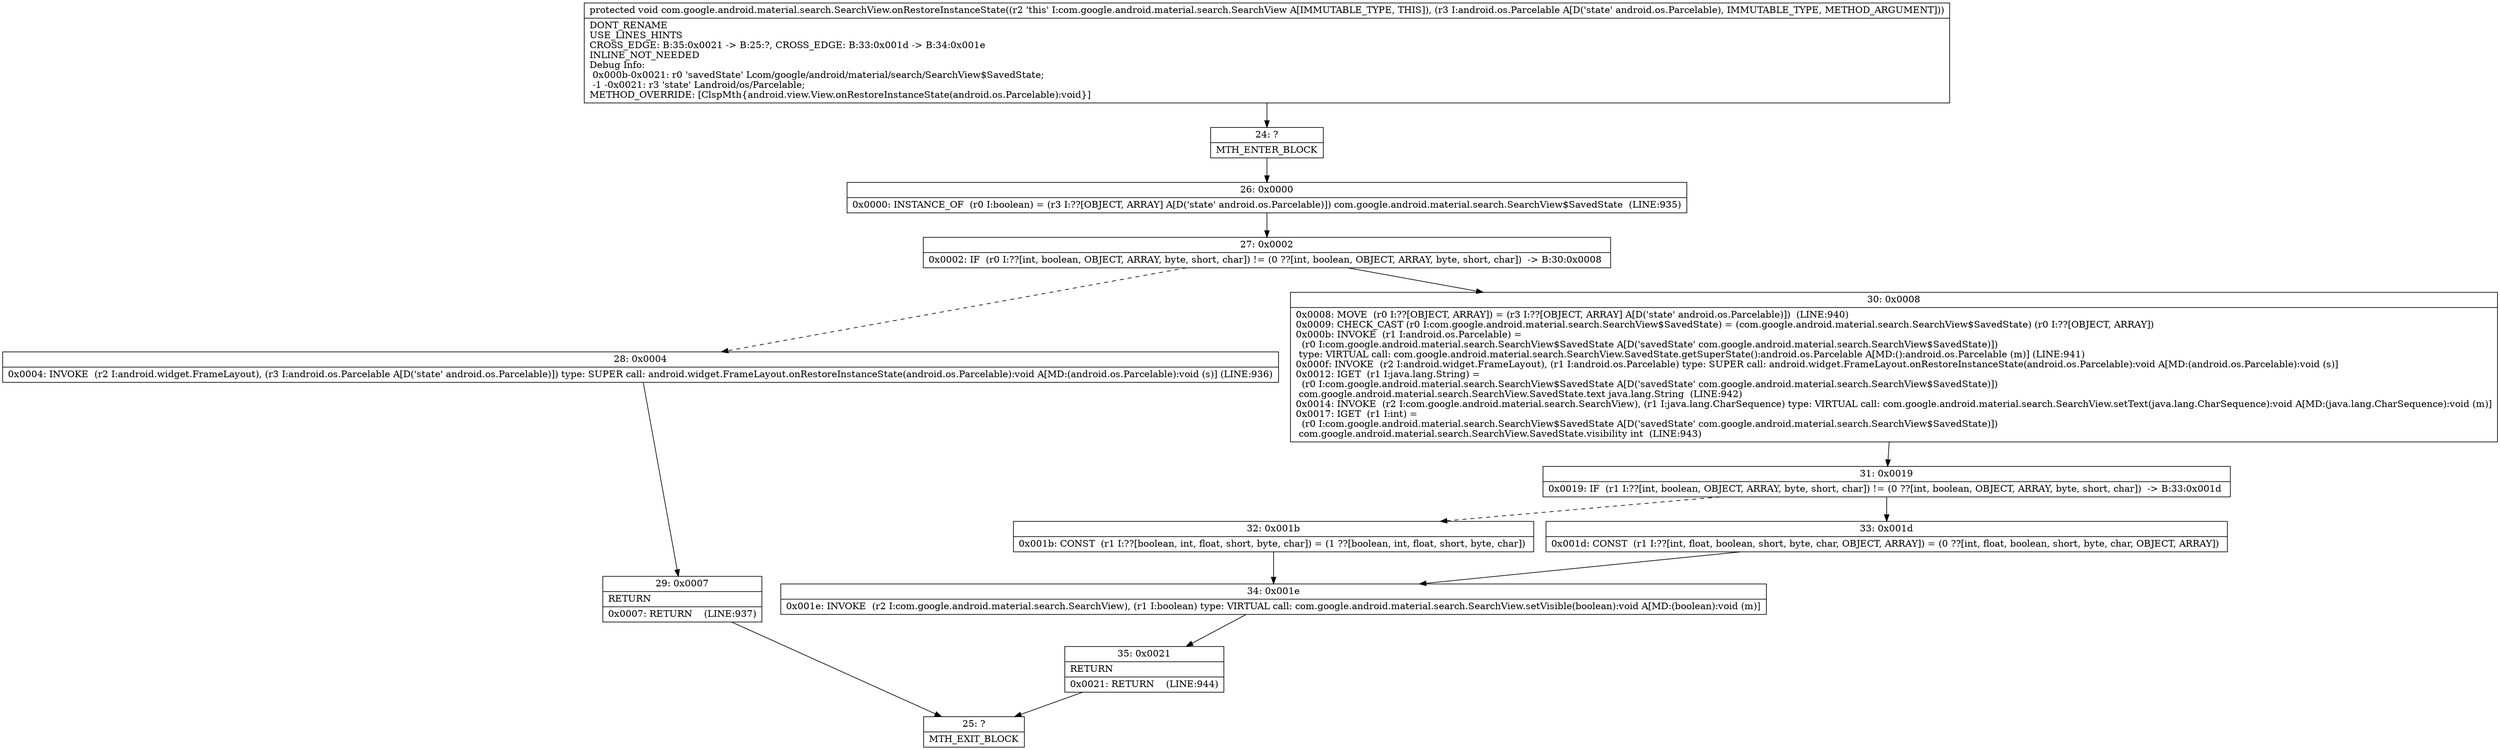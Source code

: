 digraph "CFG forcom.google.android.material.search.SearchView.onRestoreInstanceState(Landroid\/os\/Parcelable;)V" {
Node_24 [shape=record,label="{24\:\ ?|MTH_ENTER_BLOCK\l}"];
Node_26 [shape=record,label="{26\:\ 0x0000|0x0000: INSTANCE_OF  (r0 I:boolean) = (r3 I:??[OBJECT, ARRAY] A[D('state' android.os.Parcelable)]) com.google.android.material.search.SearchView$SavedState  (LINE:935)\l}"];
Node_27 [shape=record,label="{27\:\ 0x0002|0x0002: IF  (r0 I:??[int, boolean, OBJECT, ARRAY, byte, short, char]) != (0 ??[int, boolean, OBJECT, ARRAY, byte, short, char])  \-\> B:30:0x0008 \l}"];
Node_28 [shape=record,label="{28\:\ 0x0004|0x0004: INVOKE  (r2 I:android.widget.FrameLayout), (r3 I:android.os.Parcelable A[D('state' android.os.Parcelable)]) type: SUPER call: android.widget.FrameLayout.onRestoreInstanceState(android.os.Parcelable):void A[MD:(android.os.Parcelable):void (s)] (LINE:936)\l}"];
Node_29 [shape=record,label="{29\:\ 0x0007|RETURN\l|0x0007: RETURN    (LINE:937)\l}"];
Node_25 [shape=record,label="{25\:\ ?|MTH_EXIT_BLOCK\l}"];
Node_30 [shape=record,label="{30\:\ 0x0008|0x0008: MOVE  (r0 I:??[OBJECT, ARRAY]) = (r3 I:??[OBJECT, ARRAY] A[D('state' android.os.Parcelable)])  (LINE:940)\l0x0009: CHECK_CAST (r0 I:com.google.android.material.search.SearchView$SavedState) = (com.google.android.material.search.SearchView$SavedState) (r0 I:??[OBJECT, ARRAY]) \l0x000b: INVOKE  (r1 I:android.os.Parcelable) = \l  (r0 I:com.google.android.material.search.SearchView$SavedState A[D('savedState' com.google.android.material.search.SearchView$SavedState)])\l type: VIRTUAL call: com.google.android.material.search.SearchView.SavedState.getSuperState():android.os.Parcelable A[MD:():android.os.Parcelable (m)] (LINE:941)\l0x000f: INVOKE  (r2 I:android.widget.FrameLayout), (r1 I:android.os.Parcelable) type: SUPER call: android.widget.FrameLayout.onRestoreInstanceState(android.os.Parcelable):void A[MD:(android.os.Parcelable):void (s)]\l0x0012: IGET  (r1 I:java.lang.String) = \l  (r0 I:com.google.android.material.search.SearchView$SavedState A[D('savedState' com.google.android.material.search.SearchView$SavedState)])\l com.google.android.material.search.SearchView.SavedState.text java.lang.String  (LINE:942)\l0x0014: INVOKE  (r2 I:com.google.android.material.search.SearchView), (r1 I:java.lang.CharSequence) type: VIRTUAL call: com.google.android.material.search.SearchView.setText(java.lang.CharSequence):void A[MD:(java.lang.CharSequence):void (m)]\l0x0017: IGET  (r1 I:int) = \l  (r0 I:com.google.android.material.search.SearchView$SavedState A[D('savedState' com.google.android.material.search.SearchView$SavedState)])\l com.google.android.material.search.SearchView.SavedState.visibility int  (LINE:943)\l}"];
Node_31 [shape=record,label="{31\:\ 0x0019|0x0019: IF  (r1 I:??[int, boolean, OBJECT, ARRAY, byte, short, char]) != (0 ??[int, boolean, OBJECT, ARRAY, byte, short, char])  \-\> B:33:0x001d \l}"];
Node_32 [shape=record,label="{32\:\ 0x001b|0x001b: CONST  (r1 I:??[boolean, int, float, short, byte, char]) = (1 ??[boolean, int, float, short, byte, char]) \l}"];
Node_34 [shape=record,label="{34\:\ 0x001e|0x001e: INVOKE  (r2 I:com.google.android.material.search.SearchView), (r1 I:boolean) type: VIRTUAL call: com.google.android.material.search.SearchView.setVisible(boolean):void A[MD:(boolean):void (m)]\l}"];
Node_35 [shape=record,label="{35\:\ 0x0021|RETURN\l|0x0021: RETURN    (LINE:944)\l}"];
Node_33 [shape=record,label="{33\:\ 0x001d|0x001d: CONST  (r1 I:??[int, float, boolean, short, byte, char, OBJECT, ARRAY]) = (0 ??[int, float, boolean, short, byte, char, OBJECT, ARRAY]) \l}"];
MethodNode[shape=record,label="{protected void com.google.android.material.search.SearchView.onRestoreInstanceState((r2 'this' I:com.google.android.material.search.SearchView A[IMMUTABLE_TYPE, THIS]), (r3 I:android.os.Parcelable A[D('state' android.os.Parcelable), IMMUTABLE_TYPE, METHOD_ARGUMENT]))  | DONT_RENAME\lUSE_LINES_HINTS\lCROSS_EDGE: B:35:0x0021 \-\> B:25:?, CROSS_EDGE: B:33:0x001d \-\> B:34:0x001e\lINLINE_NOT_NEEDED\lDebug Info:\l  0x000b\-0x0021: r0 'savedState' Lcom\/google\/android\/material\/search\/SearchView$SavedState;\l  \-1 \-0x0021: r3 'state' Landroid\/os\/Parcelable;\lMETHOD_OVERRIDE: [ClspMth\{android.view.View.onRestoreInstanceState(android.os.Parcelable):void\}]\l}"];
MethodNode -> Node_24;Node_24 -> Node_26;
Node_26 -> Node_27;
Node_27 -> Node_28[style=dashed];
Node_27 -> Node_30;
Node_28 -> Node_29;
Node_29 -> Node_25;
Node_30 -> Node_31;
Node_31 -> Node_32[style=dashed];
Node_31 -> Node_33;
Node_32 -> Node_34;
Node_34 -> Node_35;
Node_35 -> Node_25;
Node_33 -> Node_34;
}

